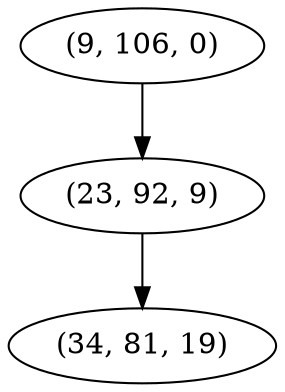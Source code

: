 digraph tree {
    "(9, 106, 0)";
    "(23, 92, 9)";
    "(34, 81, 19)";
    "(9, 106, 0)" -> "(23, 92, 9)";
    "(23, 92, 9)" -> "(34, 81, 19)";
}
